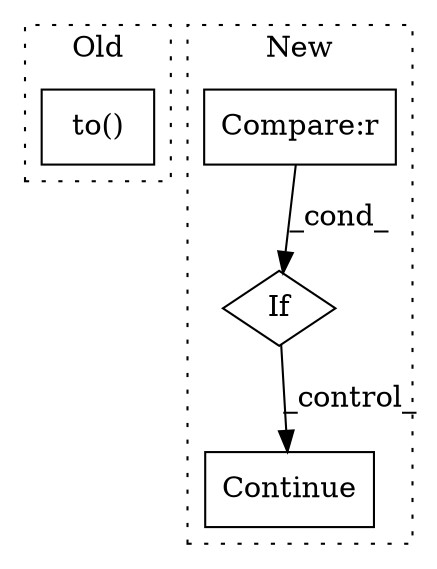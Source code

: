 digraph G {
subgraph cluster0 {
1 [label="to()" a="75" s="7151,7191" l="34,1" shape="box"];
label = "Old";
style="dotted";
}
subgraph cluster1 {
2 [label="Continue" a="43" s="10002" l="8" shape="box"];
3 [label="Compare:r" a="40" s="9928" l="29" shape="box"];
4 [label="If" a="96" s="9925" l="3" shape="diamond"];
label = "New";
style="dotted";
}
3 -> 4 [label="_cond_"];
4 -> 2 [label="_control_"];
}